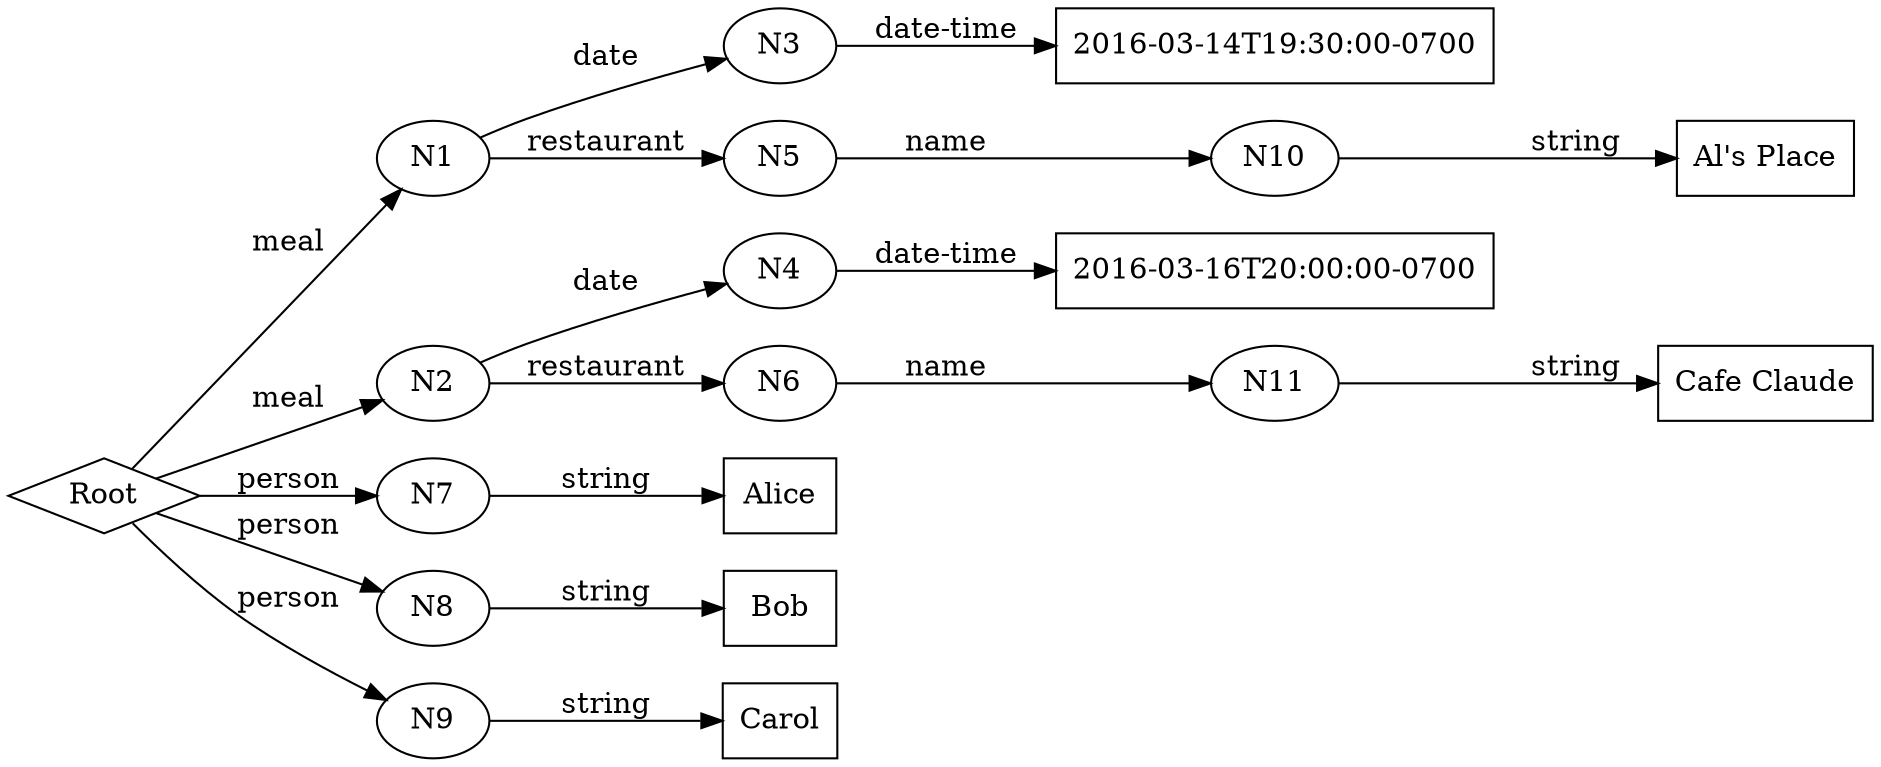 digraph {
	graph [rankdir=LR]

	ROOT [label="Root",shape=diamond]
	N1
	N2
	N3
	N3V [label="2016-03-14T19:30:00-0700",shape=box]
	N4
	N4V [label="2016-03-16T20:00:00-0700",shape=box]
	N5
	N6
	N7
	N7V [label="Alice",shape=box]
	N8
	N8V [label="Bob",shape=box]
	N9
	N9V [label="Carol",shape=box]
	N10
	N10V [label="Al's Place",shape=box]
	N11
	N11V [label="Cafe Claude",shape=box]

	ROOT -> N1 [label=meal]
	N1 -> N3 [label=date]
	N3 -> N3V [label="date-time"]
	N1 -> N5 [label=restaurant]
	N5 -> N10 [label=name]
	N10 -> N10V [label=string]
	
	ROOT -> N2 [label=meal]
	N2 -> N4 [label=date]
	N4 -> N4V [label="date-time"]
	N2 -> N6 [label=restaurant]
	N6 -> N11 [label=name]
	N11 -> N11V [label=string]

	ROOT -> N7 [label=person]
	N7 -> N7V [label=string]
	ROOT -> N8 [label=person]
	N8 -> N8V [label=string]
	ROOT -> N9 [label=person]
	N9 -> N9V [label=string]
}

